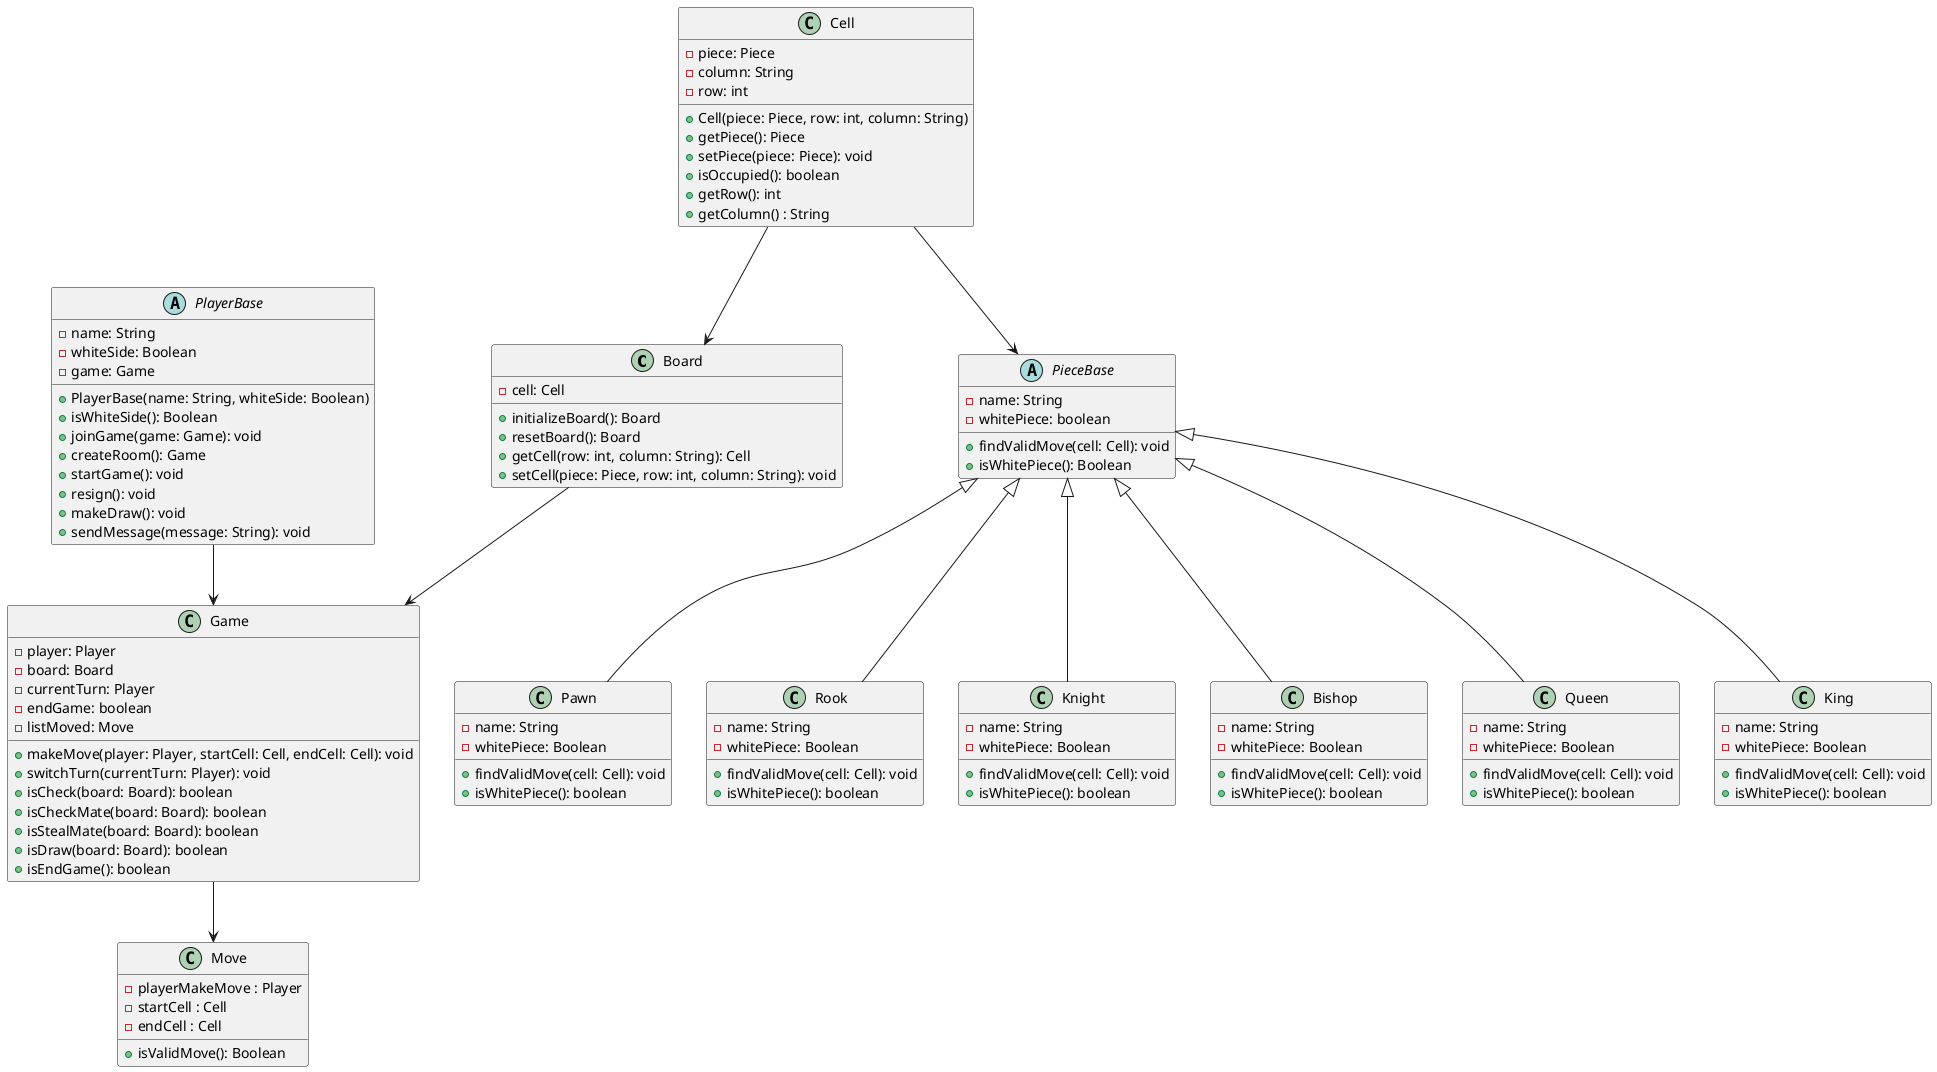 @startuml classDiagram
class Board {
    -cell: Cell
    +initializeBoard(): Board
    +resetBoard(): Board
    +getCell(row: int, column: String): Cell
    +setCell(piece: Piece, row: int, column: String): void
}
class Game {
    -player: Player
    -board: Board
    -currentTurn: Player
    -endGame: boolean
    -listMoved: Move
    +makeMove(player: Player, startCell: Cell, endCell: Cell): void
    +switchTurn(currentTurn: Player): void
    +isCheck(board: Board): boolean
    +isCheckMate(board: Board): boolean
    +isStealMate(board: Board): boolean
    +isDraw(board: Board): boolean
    +isEndGame(): boolean
}

class Cell {
    -piece: Piece
    -column: String 
    -row: int

    +Cell(piece: Piece, row: int, column: String)
    +getPiece(): Piece
    +setPiece(piece: Piece): void
    +isOccupied(): boolean
    +getRow(): int
    +getColumn() : String
}

abstract class PlayerBase {
    -name: String
    -whiteSide: Boolean
    -game: Game
    
    +PlayerBase(name: String, whiteSide: Boolean)
    +isWhiteSide(): Boolean
    +joinGame(game: Game): void
    +createRoom(): Game
    +startGame(): void
    +resign(): void
    +makeDraw(): void
    +sendMessage(message: String): void
}

abstract class PieceBase {
    -name: String
    -whitePiece: boolean

    +findValidMove(cell: Cell): void
    +isWhitePiece(): Boolean
}

class Move {
    -playerMakeMove : Player
    -startCell : Cell 
    -endCell : Cell

    +isValidMove(): Boolean
}

class Pawn{
    -name: String
    -whitePiece: Boolean
    +findValidMove(cell: Cell): void
    +isWhitePiece(): boolean
} 
class Rook{
    -name: String
    -whitePiece: Boolean
    +findValidMove(cell: Cell): void
    +isWhitePiece(): boolean
}
class Knight{
    -name: String
    -whitePiece: Boolean
    +findValidMove(cell: Cell): void
    +isWhitePiece(): boolean
}
class Bishop{
    -name: String
    -whitePiece: Boolean
    +findValidMove(cell: Cell): void
    +isWhitePiece(): boolean
}
class Queen{
    -name: String
    -whitePiece: Boolean
    +findValidMove(cell: Cell): void
    +isWhitePiece(): boolean
}
class King{
    -name: String
    -whitePiece: Boolean
    +findValidMove(cell: Cell): void
    +isWhitePiece(): boolean
}

PlayerBase --> Game
Cell --> Board
Cell -->PieceBase
Board --> Game
Game --> Move
PieceBase <|-- Pawn
PieceBase <|-- Rook
PieceBase <|-- Knight
PieceBase <|-- Bishop
PieceBase <|-- Queen
PieceBase <|-- King
@enduml


